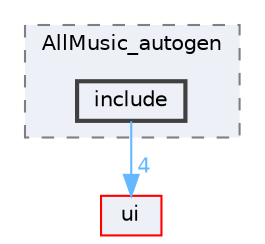 digraph "include"
{
 // LATEX_PDF_SIZE
  bgcolor="transparent";
  edge [fontname=Helvetica,fontsize=10,labelfontname=Helvetica,labelfontsize=10];
  node [fontname=Helvetica,fontsize=10,shape=box,height=0.2,width=0.4];
  compound=true
  subgraph clusterdir_6aec6aac046ce4dde93801aa2241294e {
    graph [ bgcolor="#edf0f7", pencolor="grey50", label="AllMusic_autogen", fontname=Helvetica,fontsize=10 style="filled,dashed", URL="dir_6aec6aac046ce4dde93801aa2241294e.html",tooltip=""]
  dir_fbc07b66791ecc8fd626426c676ef0be [label="include", fillcolor="#edf0f7", color="grey25", style="filled,bold", URL="dir_fbc07b66791ecc8fd626426c676ef0be.html",tooltip=""];
  }
  dir_1788f8309b1a812dcb800a185471cf6c [label="ui", fillcolor="#edf0f7", color="red", style="filled", URL="dir_1788f8309b1a812dcb800a185471cf6c.html",tooltip=""];
  dir_fbc07b66791ecc8fd626426c676ef0be->dir_1788f8309b1a812dcb800a185471cf6c [headlabel="4", labeldistance=1.5 headhref="dir_000137_000351.html" href="dir_000137_000351.html" color="steelblue1" fontcolor="steelblue1"];
}
